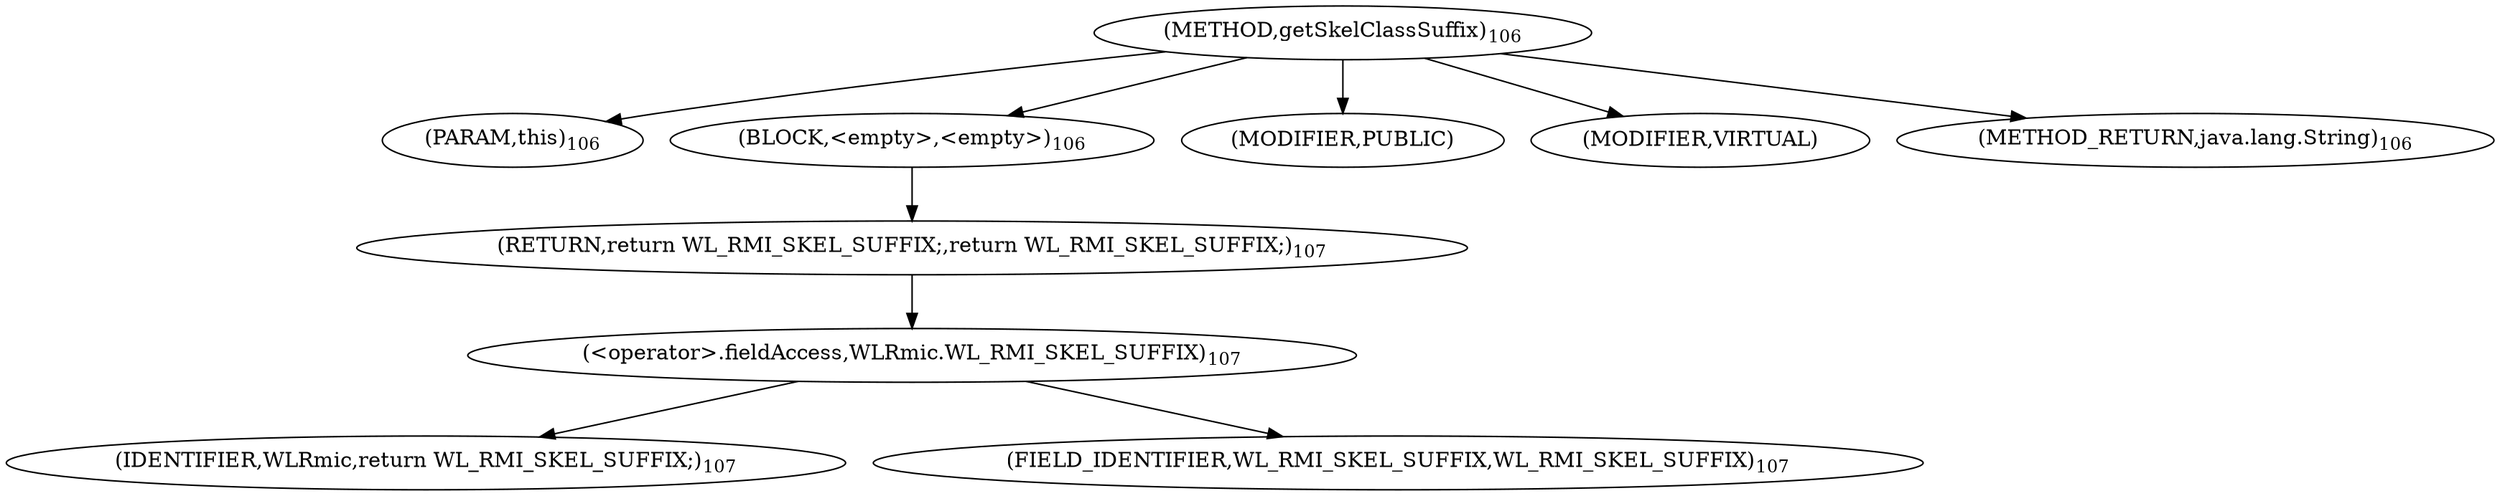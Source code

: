 digraph "getSkelClassSuffix" {  
"172" [label = <(METHOD,getSkelClassSuffix)<SUB>106</SUB>> ]
"173" [label = <(PARAM,this)<SUB>106</SUB>> ]
"174" [label = <(BLOCK,&lt;empty&gt;,&lt;empty&gt;)<SUB>106</SUB>> ]
"175" [label = <(RETURN,return WL_RMI_SKEL_SUFFIX;,return WL_RMI_SKEL_SUFFIX;)<SUB>107</SUB>> ]
"176" [label = <(&lt;operator&gt;.fieldAccess,WLRmic.WL_RMI_SKEL_SUFFIX)<SUB>107</SUB>> ]
"177" [label = <(IDENTIFIER,WLRmic,return WL_RMI_SKEL_SUFFIX;)<SUB>107</SUB>> ]
"178" [label = <(FIELD_IDENTIFIER,WL_RMI_SKEL_SUFFIX,WL_RMI_SKEL_SUFFIX)<SUB>107</SUB>> ]
"179" [label = <(MODIFIER,PUBLIC)> ]
"180" [label = <(MODIFIER,VIRTUAL)> ]
"181" [label = <(METHOD_RETURN,java.lang.String)<SUB>106</SUB>> ]
  "172" -> "173" 
  "172" -> "174" 
  "172" -> "179" 
  "172" -> "180" 
  "172" -> "181" 
  "174" -> "175" 
  "175" -> "176" 
  "176" -> "177" 
  "176" -> "178" 
}
